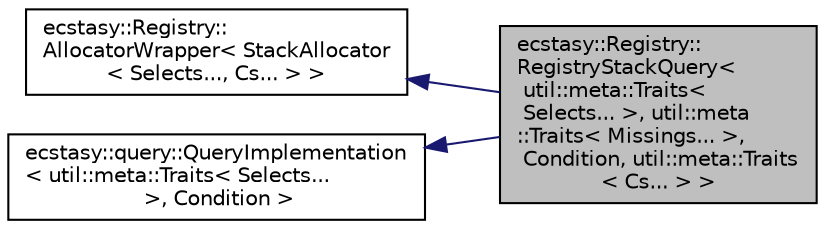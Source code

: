 digraph "ecstasy::Registry::RegistryStackQuery&lt; util::meta::Traits&lt; Selects... &gt;, util::meta::Traits&lt; Missings... &gt;, Condition, util::meta::Traits&lt; Cs... &gt; &gt;"
{
 // LATEX_PDF_SIZE
  edge [fontname="Helvetica",fontsize="10",labelfontname="Helvetica",labelfontsize="10"];
  node [fontname="Helvetica",fontsize="10",shape=record];
  rankdir="LR";
  Node1 [label="ecstasy::Registry::\lRegistryStackQuery\<\l util::meta::Traits\<\l Selects... \>, util::meta\l::Traits\< Missings... \>,\l Condition, util::meta::Traits\l\< Cs... \> \>",height=0.2,width=0.4,color="black", fillcolor="grey75", style="filled", fontcolor="black",tooltip="Registry query allocating everything on the stack (if allocation required)."];
  Node2 -> Node1 [dir="back",color="midnightblue",fontsize="10",style="solid",fontname="Helvetica"];
  Node2 [label="ecstasy::Registry::\lAllocatorWrapper\< StackAllocator\l\< Selects..., Cs... \> \>",height=0.2,width=0.4,color="black", fillcolor="white", style="filled",URL="$classecstasy_1_1_registry_1_1_allocator_wrapper.html",tooltip=" "];
  Node3 -> Node1 [dir="back",color="midnightblue",fontsize="10",style="solid",fontname="Helvetica"];
  Node3 [label="ecstasy::query::QueryImplementation\l\< util::meta::Traits\< Selects...\l \>, Condition \>",height=0.2,width=0.4,color="black", fillcolor="white", style="filled",URL="$classecstasy_1_1query_1_1_query_implementation.html",tooltip=" "];
}
